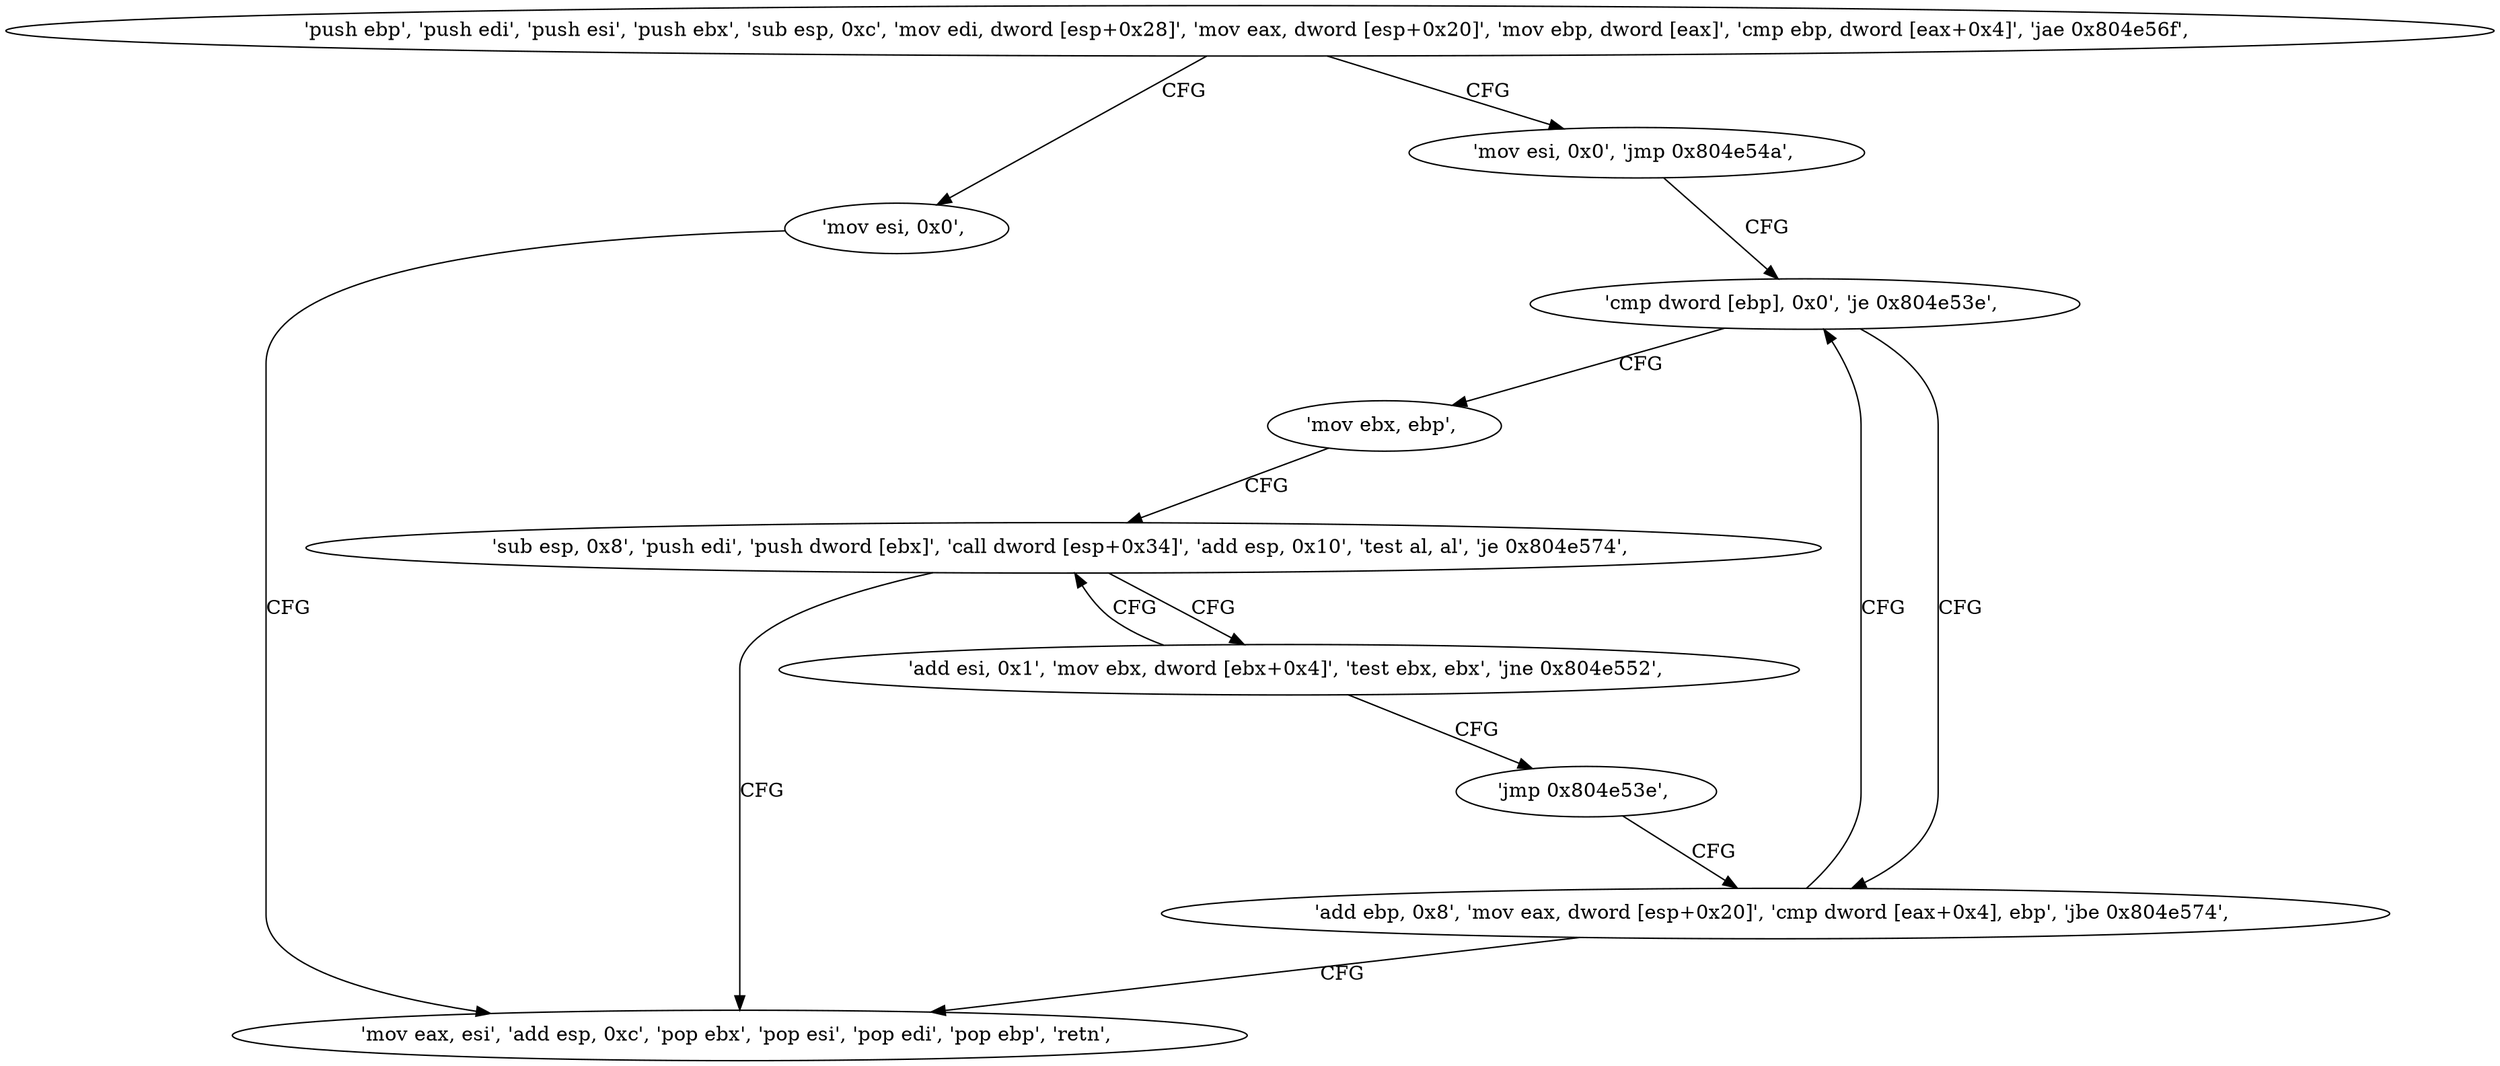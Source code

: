 digraph "func" {
"134538529" [label = "'push ebp', 'push edi', 'push esi', 'push ebx', 'sub esp, 0xc', 'mov edi, dword [esp+0x28]', 'mov eax, dword [esp+0x20]', 'mov ebp, dword [eax]', 'cmp ebp, dword [eax+0x4]', 'jae 0x804e56f', " ]
"134538607" [label = "'mov esi, 0x0', " ]
"134538551" [label = "'mov esi, 0x0', 'jmp 0x804e54a', " ]
"134538612" [label = "'mov eax, esi', 'add esp, 0xc', 'pop ebx', 'pop esi', 'pop edi', 'pop ebp', 'retn', " ]
"134538570" [label = "'cmp dword [ebp], 0x0', 'je 0x804e53e', " ]
"134538558" [label = "'add ebp, 0x8', 'mov eax, dword [esp+0x20]', 'cmp dword [eax+0x4], ebp', 'jbe 0x804e574', " ]
"134538576" [label = "'mov ebx, ebp', " ]
"134538578" [label = "'sub esp, 0x8', 'push edi', 'push dword [ebx]', 'call dword [esp+0x34]', 'add esp, 0x10', 'test al, al', 'je 0x804e574', " ]
"134538595" [label = "'add esi, 0x1', 'mov ebx, dword [ebx+0x4]', 'test ebx, ebx', 'jne 0x804e552', " ]
"134538605" [label = "'jmp 0x804e53e', " ]
"134538529" -> "134538607" [ label = "CFG" ]
"134538529" -> "134538551" [ label = "CFG" ]
"134538607" -> "134538612" [ label = "CFG" ]
"134538551" -> "134538570" [ label = "CFG" ]
"134538570" -> "134538558" [ label = "CFG" ]
"134538570" -> "134538576" [ label = "CFG" ]
"134538558" -> "134538612" [ label = "CFG" ]
"134538558" -> "134538570" [ label = "CFG" ]
"134538576" -> "134538578" [ label = "CFG" ]
"134538578" -> "134538612" [ label = "CFG" ]
"134538578" -> "134538595" [ label = "CFG" ]
"134538595" -> "134538578" [ label = "CFG" ]
"134538595" -> "134538605" [ label = "CFG" ]
"134538605" -> "134538558" [ label = "CFG" ]
}
